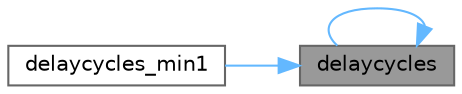 digraph "delaycycles"
{
 // LATEX_PDF_SIZE
  bgcolor="transparent";
  edge [fontname=Helvetica,fontsize=10,labelfontname=Helvetica,labelfontsize=10];
  node [fontname=Helvetica,fontsize=10,shape=box,height=0.2,width=0.4];
  rankdir="RL";
  Node1 [id="Node000001",label="delaycycles",height=0.2,width=0.4,color="gray40", fillcolor="grey60", style="filled", fontcolor="black",tooltip="Delay N clock cycles."];
  Node1 -> Node1 [id="edge1_Node000001_Node000001",dir="back",color="steelblue1",style="solid",tooltip=" "];
  Node1 -> Node2 [id="edge2_Node000001_Node000002",dir="back",color="steelblue1",style="solid",tooltip=" "];
  Node2 [id="Node000002",label="delaycycles_min1",height=0.2,width=0.4,color="grey40", fillcolor="white", style="filled",URL="$d0/da8/fastled__delay_8h.html#a76328edb9ea1a1f017567ff835247d2d",tooltip="A variant of delaycycles that will always delay at least one cycle."];
}
